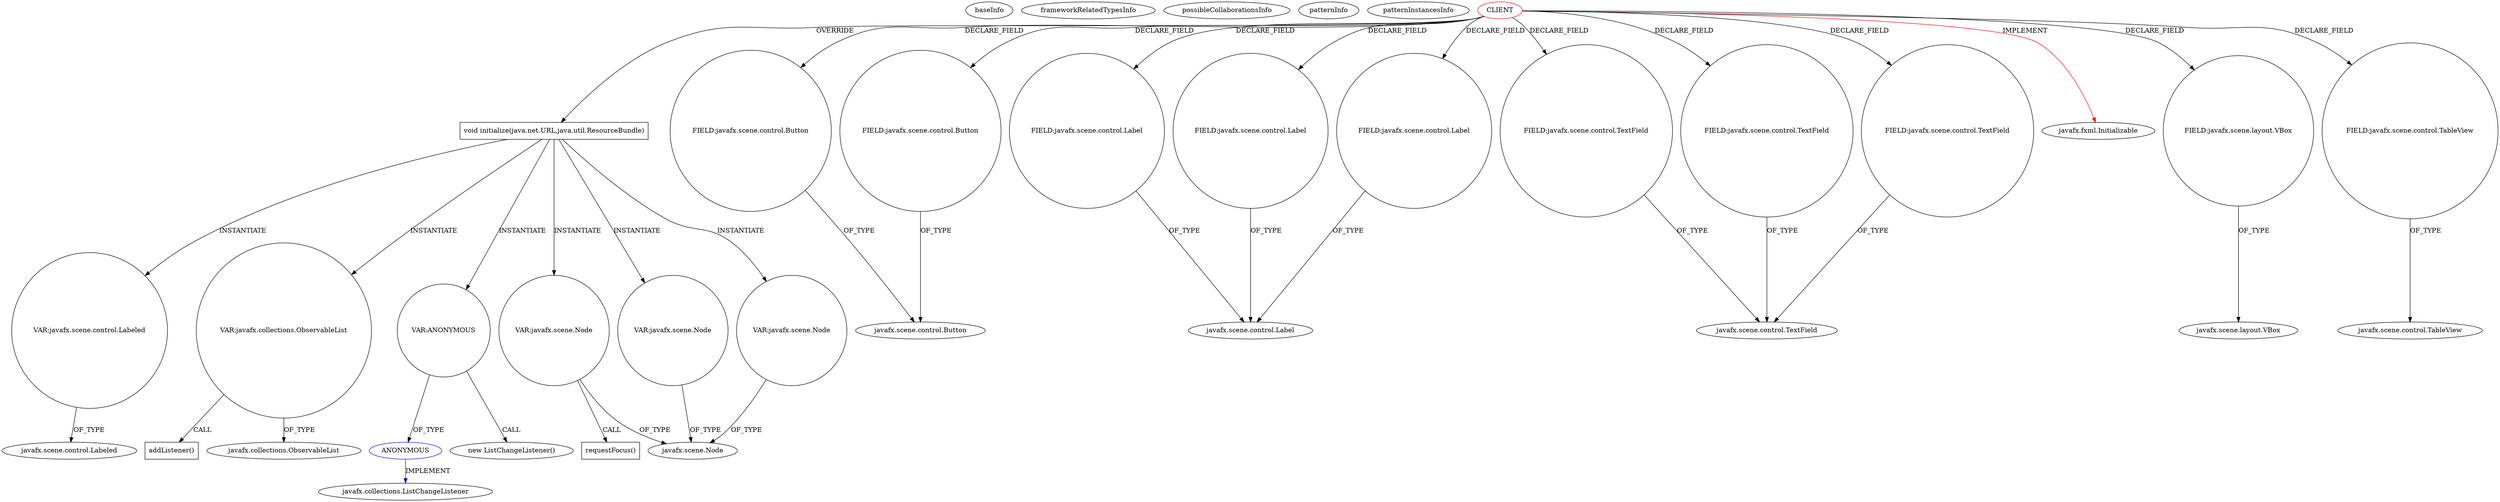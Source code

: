 digraph {
baseInfo[graphId=2806,category="pattern",isAnonymous=false,possibleRelation=true]
frameworkRelatedTypesInfo[0="javafx.fxml.Initializable"]
possibleCollaborationsInfo[0="2806~INSTANTIATION-OVERRIDING_METHOD_DECLARATION-~javafx.fxml.Initializable ~javafx.collections.ListChangeListener ~false~true"]
patternInfo[frequency=2.0,patternRootClient=0]
patternInstancesInfo[0="7thwheel-medaka-chan~/7thwheel-medaka-chan/medaka-chan-master/src/seventhwheel/pos/controller/PosController.java~PosController~30",1="bianconejo-CEFX~/bianconejo-CEFX/CEFX-master/src/cefx/CECommandeController.java~CECommandeController~2084"]
78[label="new ListChangeListener()",vertexType="CONSTRUCTOR_CALL",isFrameworkType=false]
79[label="VAR:ANONYMOUS",vertexType="VARIABLE_EXPRESION",isFrameworkType=false,shape=circle]
38[label="void initialize(java.net.URL,java.util.ResourceBundle)",vertexType="OVERRIDING_METHOD_DECLARATION",isFrameworkType=false,shape=box]
0[label="CLIENT",vertexType="ROOT_CLIENT_CLASS_DECLARATION",isFrameworkType=false,color=red]
8[label="FIELD:javafx.scene.control.Button",vertexType="FIELD_DECLARATION",isFrameworkType=false,shape=circle]
6[label="FIELD:javafx.scene.control.Button",vertexType="FIELD_DECLARATION",isFrameworkType=false,shape=circle]
80[label="ANONYMOUS",vertexType="REFERENCE_ANONYMOUS_DECLARATION",isFrameworkType=false,color=blue]
81[label="javafx.collections.ListChangeListener",vertexType="FRAMEWORK_INTERFACE_TYPE",isFrameworkType=false]
22[label="FIELD:javafx.scene.control.Label",vertexType="FIELD_DECLARATION",isFrameworkType=false,shape=circle]
21[label="javafx.scene.control.Label",vertexType="FRAMEWORK_CLASS_TYPE",isFrameworkType=false]
26[label="FIELD:javafx.scene.control.Label",vertexType="FIELD_DECLARATION",isFrameworkType=false,shape=circle]
20[label="FIELD:javafx.scene.control.Label",vertexType="FIELD_DECLARATION",isFrameworkType=false,shape=circle]
7[label="javafx.scene.control.Button",vertexType="FRAMEWORK_CLASS_TYPE",isFrameworkType=false]
36[label="FIELD:javafx.scene.control.TextField",vertexType="FIELD_DECLARATION",isFrameworkType=false,shape=circle]
34[label="FIELD:javafx.scene.control.TextField",vertexType="FIELD_DECLARATION",isFrameworkType=false,shape=circle]
32[label="FIELD:javafx.scene.control.TextField",vertexType="FIELD_DECLARATION",isFrameworkType=false,shape=circle]
82[label="VAR:javafx.scene.Node",vertexType="VARIABLE_EXPRESION",isFrameworkType=false,shape=circle]
65[label="javafx.scene.Node",vertexType="FRAMEWORK_CLASS_TYPE",isFrameworkType=false]
63[label="VAR:javafx.scene.Node",vertexType="VARIABLE_EXPRESION",isFrameworkType=false,shape=circle]
87[label="VAR:javafx.scene.Node",vertexType="VARIABLE_EXPRESION",isFrameworkType=false,shape=circle]
64[label="requestFocus()",vertexType="INSIDE_CALL",isFrameworkType=false,shape=box]
1[label="javafx.fxml.Initializable",vertexType="FRAMEWORK_INTERFACE_TYPE",isFrameworkType=false]
2[label="FIELD:javafx.scene.layout.VBox",vertexType="FIELD_DECLARATION",isFrameworkType=false,shape=circle]
33[label="javafx.scene.control.TextField",vertexType="FRAMEWORK_CLASS_TYPE",isFrameworkType=false]
69[label="VAR:javafx.scene.control.Labeled",vertexType="VARIABLE_EXPRESION",isFrameworkType=false,shape=circle]
71[label="javafx.scene.control.Labeled",vertexType="FRAMEWORK_CLASS_TYPE",isFrameworkType=false]
28[label="FIELD:javafx.scene.control.TableView",vertexType="FIELD_DECLARATION",isFrameworkType=false,shape=circle]
29[label="javafx.scene.control.TableView",vertexType="FRAMEWORK_CLASS_TYPE",isFrameworkType=false]
3[label="javafx.scene.layout.VBox",vertexType="FRAMEWORK_CLASS_TYPE",isFrameworkType=false]
72[label="VAR:javafx.collections.ObservableList",vertexType="VARIABLE_EXPRESION",isFrameworkType=false,shape=circle]
74[label="javafx.collections.ObservableList",vertexType="FRAMEWORK_INTERFACE_TYPE",isFrameworkType=false]
73[label="addListener()",vertexType="INSIDE_CALL",isFrameworkType=false,shape=box]
0->6[label="DECLARE_FIELD"]
38->79[label="INSTANTIATE"]
28->29[label="OF_TYPE"]
0->26[label="DECLARE_FIELD"]
72->74[label="OF_TYPE"]
80->81[label="IMPLEMENT",color=blue]
0->32[label="DECLARE_FIELD"]
79->78[label="CALL"]
38->69[label="INSTANTIATE"]
36->33[label="OF_TYPE"]
0->34[label="DECLARE_FIELD"]
63->65[label="OF_TYPE"]
72->73[label="CALL"]
0->2[label="DECLARE_FIELD"]
69->71[label="OF_TYPE"]
0->38[label="OVERRIDE"]
8->7[label="OF_TYPE"]
0->20[label="DECLARE_FIELD"]
0->22[label="DECLARE_FIELD"]
0->36[label="DECLARE_FIELD"]
0->8[label="DECLARE_FIELD"]
34->33[label="OF_TYPE"]
32->33[label="OF_TYPE"]
0->28[label="DECLARE_FIELD"]
38->82[label="INSTANTIATE"]
87->65[label="OF_TYPE"]
0->1[label="IMPLEMENT",color=red]
38->72[label="INSTANTIATE"]
38->87[label="INSTANTIATE"]
26->21[label="OF_TYPE"]
22->21[label="OF_TYPE"]
38->63[label="INSTANTIATE"]
6->7[label="OF_TYPE"]
63->64[label="CALL"]
2->3[label="OF_TYPE"]
79->80[label="OF_TYPE"]
82->65[label="OF_TYPE"]
20->21[label="OF_TYPE"]
}
